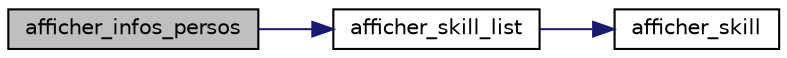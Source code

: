 digraph "afficher_infos_persos"
{
 // INTERACTIVE_SVG=YES
  bgcolor="transparent";
  edge [fontname="Helvetica",fontsize="10",labelfontname="Helvetica",labelfontsize="10"];
  node [fontname="Helvetica",fontsize="10",shape=record];
  rankdir="LR";
  Node1 [label="afficher_infos_persos",height=0.2,width=0.4,color="black", fillcolor="grey75", style="filled", fontcolor="black"];
  Node1 -> Node2 [color="midnightblue",fontsize="10",style="solid",fontname="Helvetica"];
  Node2 [label="afficher_skill_list",height=0.2,width=0.4,color="black",URL="$_minimale_8c.html#a7015d7153fc65e628d81cdd3b68ab7ec",tooltip="Affiche la liste des compétence d&#39;un personnage. "];
  Node2 -> Node3 [color="midnightblue",fontsize="10",style="solid",fontname="Helvetica"];
  Node3 [label="afficher_skill",height=0.2,width=0.4,color="black",URL="$_minimale_8c.html#a4c19cd4d694f2f549079791a1e11a019",tooltip="Affiche le nom, la portée, la puissance d&#39;une compétence. "];
}
